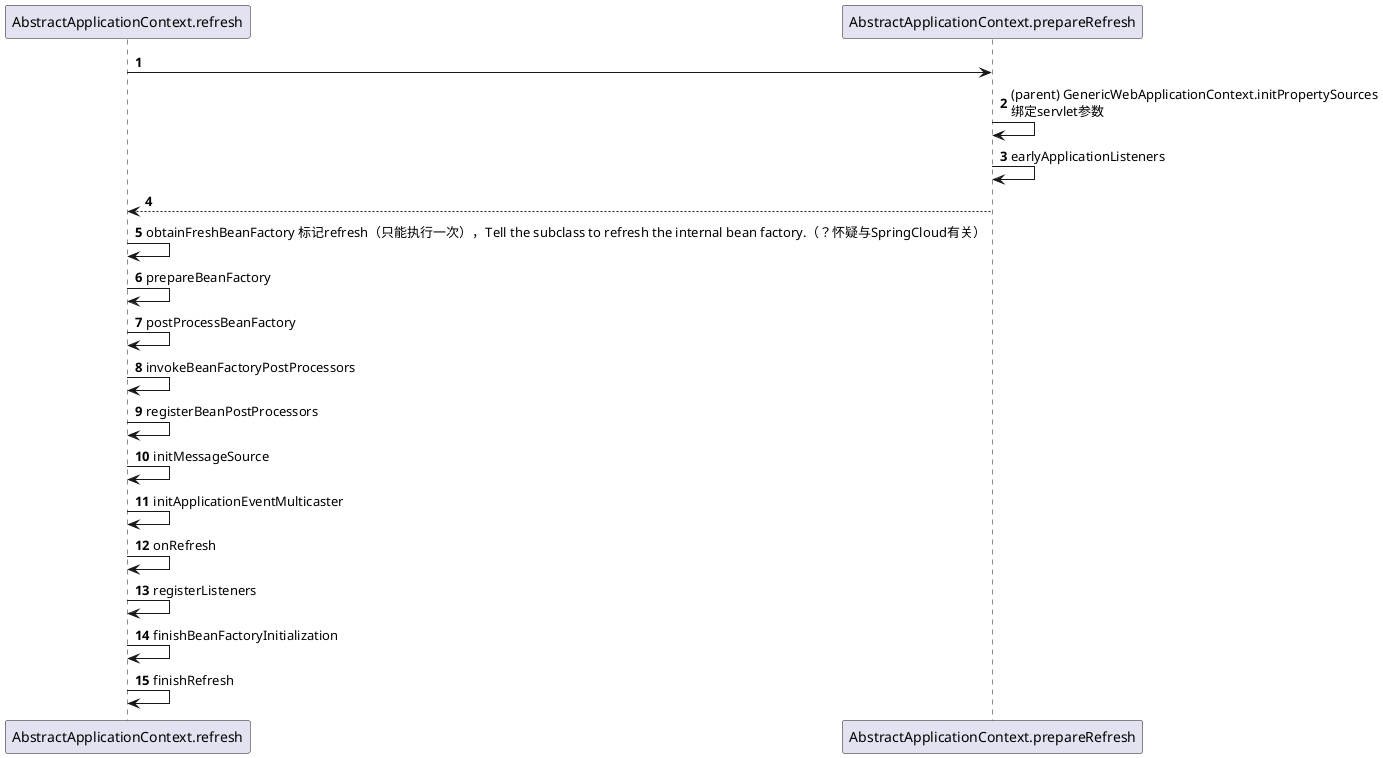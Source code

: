 @startuml
'https://plantuml.com/sequence-diagram

autonumber

AbstractApplicationContext.refresh -> AbstractApplicationContext.prepareRefresh
AbstractApplicationContext.prepareRefresh -> AbstractApplicationContext.prepareRefresh : (parent) GenericWebApplicationContext.initPropertySources\n绑定servlet参数
AbstractApplicationContext.prepareRefresh -> AbstractApplicationContext.prepareRefresh : earlyApplicationListeners
AbstractApplicationContext.prepareRefresh --> AbstractApplicationContext.refresh
AbstractApplicationContext.refresh -> AbstractApplicationContext.refresh : obtainFreshBeanFactory 标记refresh（只能执行一次），Tell the subclass to refresh the internal bean factory.（？怀疑与SpringCloud有关）
AbstractApplicationContext.refresh -> AbstractApplicationContext.refresh : prepareBeanFactory
AbstractApplicationContext.refresh -> AbstractApplicationContext.refresh : postProcessBeanFactory
AbstractApplicationContext.refresh -> AbstractApplicationContext.refresh : invokeBeanFactoryPostProcessors
AbstractApplicationContext.refresh -> AbstractApplicationContext.refresh : registerBeanPostProcessors
AbstractApplicationContext.refresh -> AbstractApplicationContext.refresh : initMessageSource
AbstractApplicationContext.refresh -> AbstractApplicationContext.refresh : initApplicationEventMulticaster
AbstractApplicationContext.refresh -> AbstractApplicationContext.refresh : onRefresh
AbstractApplicationContext.refresh -> AbstractApplicationContext.refresh : registerListeners
AbstractApplicationContext.refresh -> AbstractApplicationContext.refresh : finishBeanFactoryInitialization
AbstractApplicationContext.refresh -> AbstractApplicationContext.refresh : finishRefresh

@enduml
